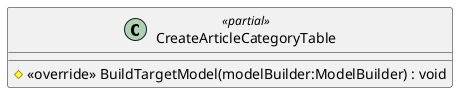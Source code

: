@startuml
class CreateArticleCategoryTable <<partial>> {
    # <<override>> BuildTargetModel(modelBuilder:ModelBuilder) : void
}
@enduml
